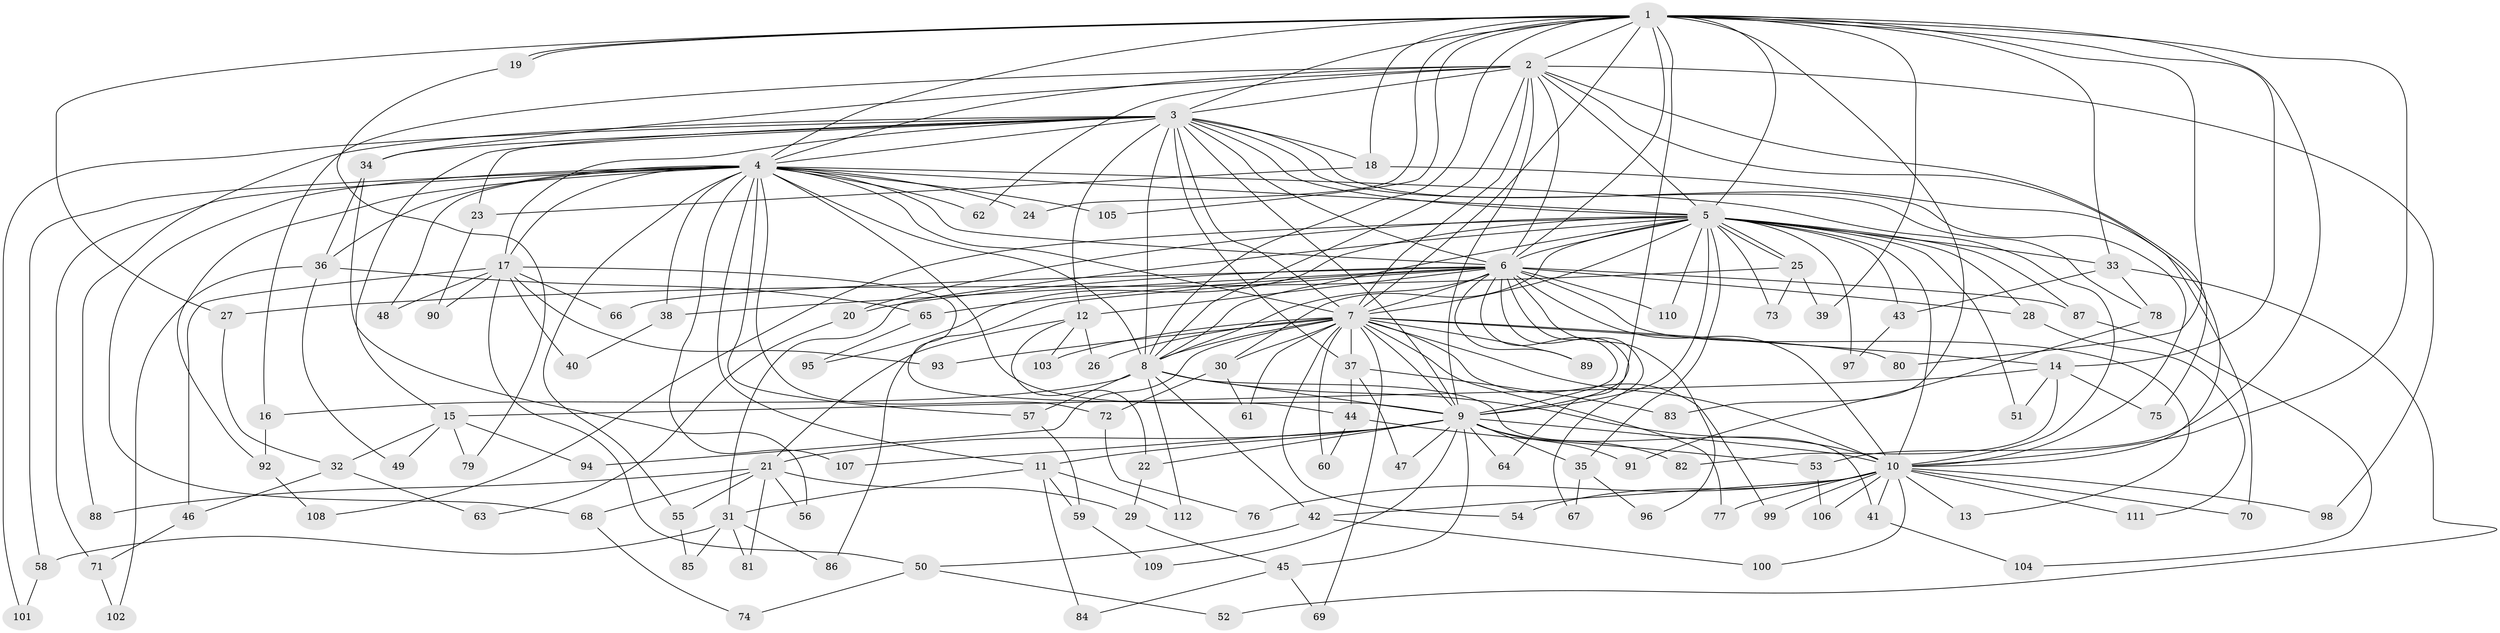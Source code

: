 // coarse degree distribution, {21: 0.012048192771084338, 16: 0.012048192771084338, 27: 0.012048192771084338, 26: 0.012048192771084338, 22: 0.012048192771084338, 20: 0.012048192771084338, 19: 0.012048192771084338, 18: 0.012048192771084338, 6: 0.04819277108433735, 2: 0.5060240963855421, 3: 0.1927710843373494, 10: 0.012048192771084338, 9: 0.012048192771084338, 5: 0.060240963855421686, 7: 0.012048192771084338, 4: 0.060240963855421686}
// Generated by graph-tools (version 1.1) at 2025/23/03/03/25 07:23:46]
// undirected, 112 vertices, 249 edges
graph export_dot {
graph [start="1"]
  node [color=gray90,style=filled];
  1;
  2;
  3;
  4;
  5;
  6;
  7;
  8;
  9;
  10;
  11;
  12;
  13;
  14;
  15;
  16;
  17;
  18;
  19;
  20;
  21;
  22;
  23;
  24;
  25;
  26;
  27;
  28;
  29;
  30;
  31;
  32;
  33;
  34;
  35;
  36;
  37;
  38;
  39;
  40;
  41;
  42;
  43;
  44;
  45;
  46;
  47;
  48;
  49;
  50;
  51;
  52;
  53;
  54;
  55;
  56;
  57;
  58;
  59;
  60;
  61;
  62;
  63;
  64;
  65;
  66;
  67;
  68;
  69;
  70;
  71;
  72;
  73;
  74;
  75;
  76;
  77;
  78;
  79;
  80;
  81;
  82;
  83;
  84;
  85;
  86;
  87;
  88;
  89;
  90;
  91;
  92;
  93;
  94;
  95;
  96;
  97;
  98;
  99;
  100;
  101;
  102;
  103;
  104;
  105;
  106;
  107;
  108;
  109;
  110;
  111;
  112;
  1 -- 2;
  1 -- 3;
  1 -- 4;
  1 -- 5;
  1 -- 6;
  1 -- 7;
  1 -- 8;
  1 -- 9;
  1 -- 10;
  1 -- 14;
  1 -- 18;
  1 -- 19;
  1 -- 19;
  1 -- 24;
  1 -- 27;
  1 -- 33;
  1 -- 39;
  1 -- 53;
  1 -- 80;
  1 -- 83;
  1 -- 105;
  2 -- 3;
  2 -- 4;
  2 -- 5;
  2 -- 6;
  2 -- 7;
  2 -- 8;
  2 -- 9;
  2 -- 10;
  2 -- 16;
  2 -- 34;
  2 -- 62;
  2 -- 75;
  2 -- 98;
  3 -- 4;
  3 -- 5;
  3 -- 6;
  3 -- 7;
  3 -- 8;
  3 -- 9;
  3 -- 10;
  3 -- 12;
  3 -- 15;
  3 -- 17;
  3 -- 18;
  3 -- 23;
  3 -- 34;
  3 -- 37;
  3 -- 78;
  3 -- 88;
  3 -- 101;
  4 -- 5;
  4 -- 6;
  4 -- 7;
  4 -- 8;
  4 -- 9;
  4 -- 10;
  4 -- 11;
  4 -- 17;
  4 -- 24;
  4 -- 36;
  4 -- 38;
  4 -- 48;
  4 -- 55;
  4 -- 57;
  4 -- 58;
  4 -- 62;
  4 -- 68;
  4 -- 71;
  4 -- 72;
  4 -- 92;
  4 -- 105;
  4 -- 107;
  5 -- 6;
  5 -- 7;
  5 -- 8;
  5 -- 9;
  5 -- 10;
  5 -- 20;
  5 -- 25;
  5 -- 25;
  5 -- 28;
  5 -- 30;
  5 -- 31;
  5 -- 33;
  5 -- 35;
  5 -- 43;
  5 -- 51;
  5 -- 73;
  5 -- 87;
  5 -- 95;
  5 -- 97;
  5 -- 108;
  5 -- 110;
  6 -- 7;
  6 -- 8;
  6 -- 9;
  6 -- 10;
  6 -- 12;
  6 -- 13;
  6 -- 20;
  6 -- 28;
  6 -- 38;
  6 -- 64;
  6 -- 65;
  6 -- 66;
  6 -- 67;
  6 -- 86;
  6 -- 87;
  6 -- 89;
  6 -- 96;
  6 -- 110;
  7 -- 8;
  7 -- 9;
  7 -- 10;
  7 -- 14;
  7 -- 26;
  7 -- 30;
  7 -- 37;
  7 -- 54;
  7 -- 60;
  7 -- 61;
  7 -- 69;
  7 -- 77;
  7 -- 80;
  7 -- 89;
  7 -- 93;
  7 -- 94;
  7 -- 99;
  7 -- 103;
  8 -- 9;
  8 -- 10;
  8 -- 16;
  8 -- 41;
  8 -- 42;
  8 -- 57;
  8 -- 112;
  9 -- 10;
  9 -- 11;
  9 -- 21;
  9 -- 22;
  9 -- 35;
  9 -- 45;
  9 -- 47;
  9 -- 64;
  9 -- 82;
  9 -- 91;
  9 -- 107;
  9 -- 109;
  10 -- 13;
  10 -- 41;
  10 -- 42;
  10 -- 54;
  10 -- 70;
  10 -- 76;
  10 -- 77;
  10 -- 98;
  10 -- 99;
  10 -- 100;
  10 -- 106;
  10 -- 111;
  11 -- 31;
  11 -- 59;
  11 -- 84;
  11 -- 112;
  12 -- 21;
  12 -- 22;
  12 -- 26;
  12 -- 103;
  14 -- 15;
  14 -- 51;
  14 -- 75;
  14 -- 82;
  15 -- 32;
  15 -- 49;
  15 -- 79;
  15 -- 94;
  16 -- 92;
  17 -- 40;
  17 -- 44;
  17 -- 46;
  17 -- 48;
  17 -- 50;
  17 -- 66;
  17 -- 90;
  17 -- 93;
  18 -- 23;
  18 -- 70;
  19 -- 79;
  20 -- 63;
  21 -- 29;
  21 -- 55;
  21 -- 56;
  21 -- 68;
  21 -- 81;
  21 -- 88;
  22 -- 29;
  23 -- 90;
  25 -- 27;
  25 -- 39;
  25 -- 73;
  27 -- 32;
  28 -- 111;
  29 -- 45;
  30 -- 61;
  30 -- 72;
  31 -- 58;
  31 -- 81;
  31 -- 85;
  31 -- 86;
  32 -- 46;
  32 -- 63;
  33 -- 43;
  33 -- 52;
  33 -- 78;
  34 -- 36;
  34 -- 56;
  35 -- 67;
  35 -- 96;
  36 -- 49;
  36 -- 65;
  36 -- 102;
  37 -- 44;
  37 -- 47;
  37 -- 83;
  38 -- 40;
  41 -- 104;
  42 -- 50;
  42 -- 100;
  43 -- 97;
  44 -- 53;
  44 -- 60;
  45 -- 69;
  45 -- 84;
  46 -- 71;
  50 -- 52;
  50 -- 74;
  53 -- 106;
  55 -- 85;
  57 -- 59;
  58 -- 101;
  59 -- 109;
  65 -- 95;
  68 -- 74;
  71 -- 102;
  72 -- 76;
  78 -- 91;
  87 -- 104;
  92 -- 108;
}

